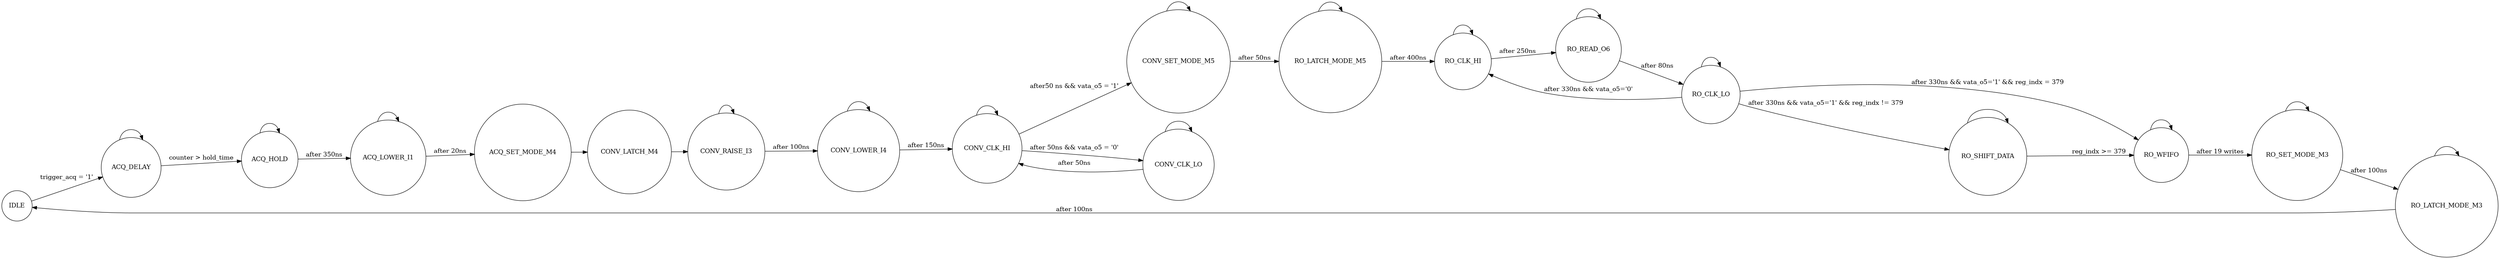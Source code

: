 
digraph data_acq_fsm {
	rankdir=LR;
	size="50,50"
	node [shape = circle];
	IDLE -> ACQ_DELAY [ label = "trigger_acq = '1'" ]
	ACQ_DELAY -> ACQ_HOLD [ label = "counter > hold_time" ]
	ACQ_DELAY -> ACQ_DELAY
	ACQ_HOLD -> ACQ_LOWER_I1 [ label = "after 350ns" ]
	ACQ_HOLD -> ACQ_HOLD
	ACQ_LOWER_I1 -> ACQ_SET_MODE_M4 [ label = "after 20ns" ]
	ACQ_LOWER_I1 -> ACQ_LOWER_I1 
	ACQ_SET_MODE_M4 -> CONV_LATCH_M4
	CONV_LATCH_M4 -> CONV_RAISE_I3
	CONV_RAISE_I3 -> CONV_LOWER_I4 [ label = "after 100ns" ]
	CONV_RAISE_I3 -> CONV_RAISE_I3
	CONV_LOWER_I4 -> CONV_CLK_HI [ label = "after 150ns" ]
	CONV_LOWER_I4 -> CONV_LOWER_I4
	CONV_CLK_HI -> CONV_SET_MODE_M5 [ label = "after50 ns && vata_o5 = '1'"]
	CONV_CLK_HI -> CONV_CLK_LO [ label = "after 50ns && vata_o5 = '0'"]
	CONV_CLK_HI -> CONV_CLK_HI
	CONV_CLK_LO -> CONV_CLK_HI [ label = "after 50ns" ]
	CONV_CLK_LO -> CONV_CLK_LO
	CONV_SET_MODE_M5 -> RO_LATCH_MODE_M5 [ label = "after 50ns" ]
	CONV_SET_MODE_M5 -> CONV_SET_MODE_M5
	RO_LATCH_MODE_M5 -> RO_CLK_HI [ label = "after 400ns" ]
	RO_LATCH_MODE_M5 -> RO_LATCH_MODE_M5
	RO_CLK_HI -> RO_READ_O6 [ label = "after 250ns" ]
	RO_CLK_HI -> RO_CLK_HI
	RO_READ_O6 -> RO_CLK_LO [ label ="after 80ns" ]
	RO_READ_O6 -> RO_READ_O6
	RO_CLK_LO -> RO_WFIFO [ label = "after 330ns && vata_o5='1' && reg_indx = 379" ]
	RO_CLK_LO -> RO_SHIFT_DATA [ label = "after 330ns && vata_o5='1' && reg_indx != 379" ]
	RO_CLK_LO -> RO_CLK_HI [ label = "after 330ns && vata_o5='0'" ]
	RO_CLK_LO -> RO_CLK_LO
	RO_SHIFT_DATA -> RO_WFIFO [ label = "reg_indx >= 379"]
	RO_SHIFT_DATA -> RO_SHIFT_DATA
	RO_WFIFO -> RO_SET_MODE_M3 [ label = "after 19 writes" ]
	RO_WFIFO -> RO_WFIFO
	RO_SET_MODE_M3 -> RO_LATCH_MODE_M3 [ label = "after 100ns" ]
	RO_SET_MODE_M3 -> RO_SET_MODE_M3
	RO_LATCH_MODE_M3 -> IDLE [ label = "after 100ns"]
	RO_LATCH_MODE_M3 -> RO_LATCH_MODE_M3
}
